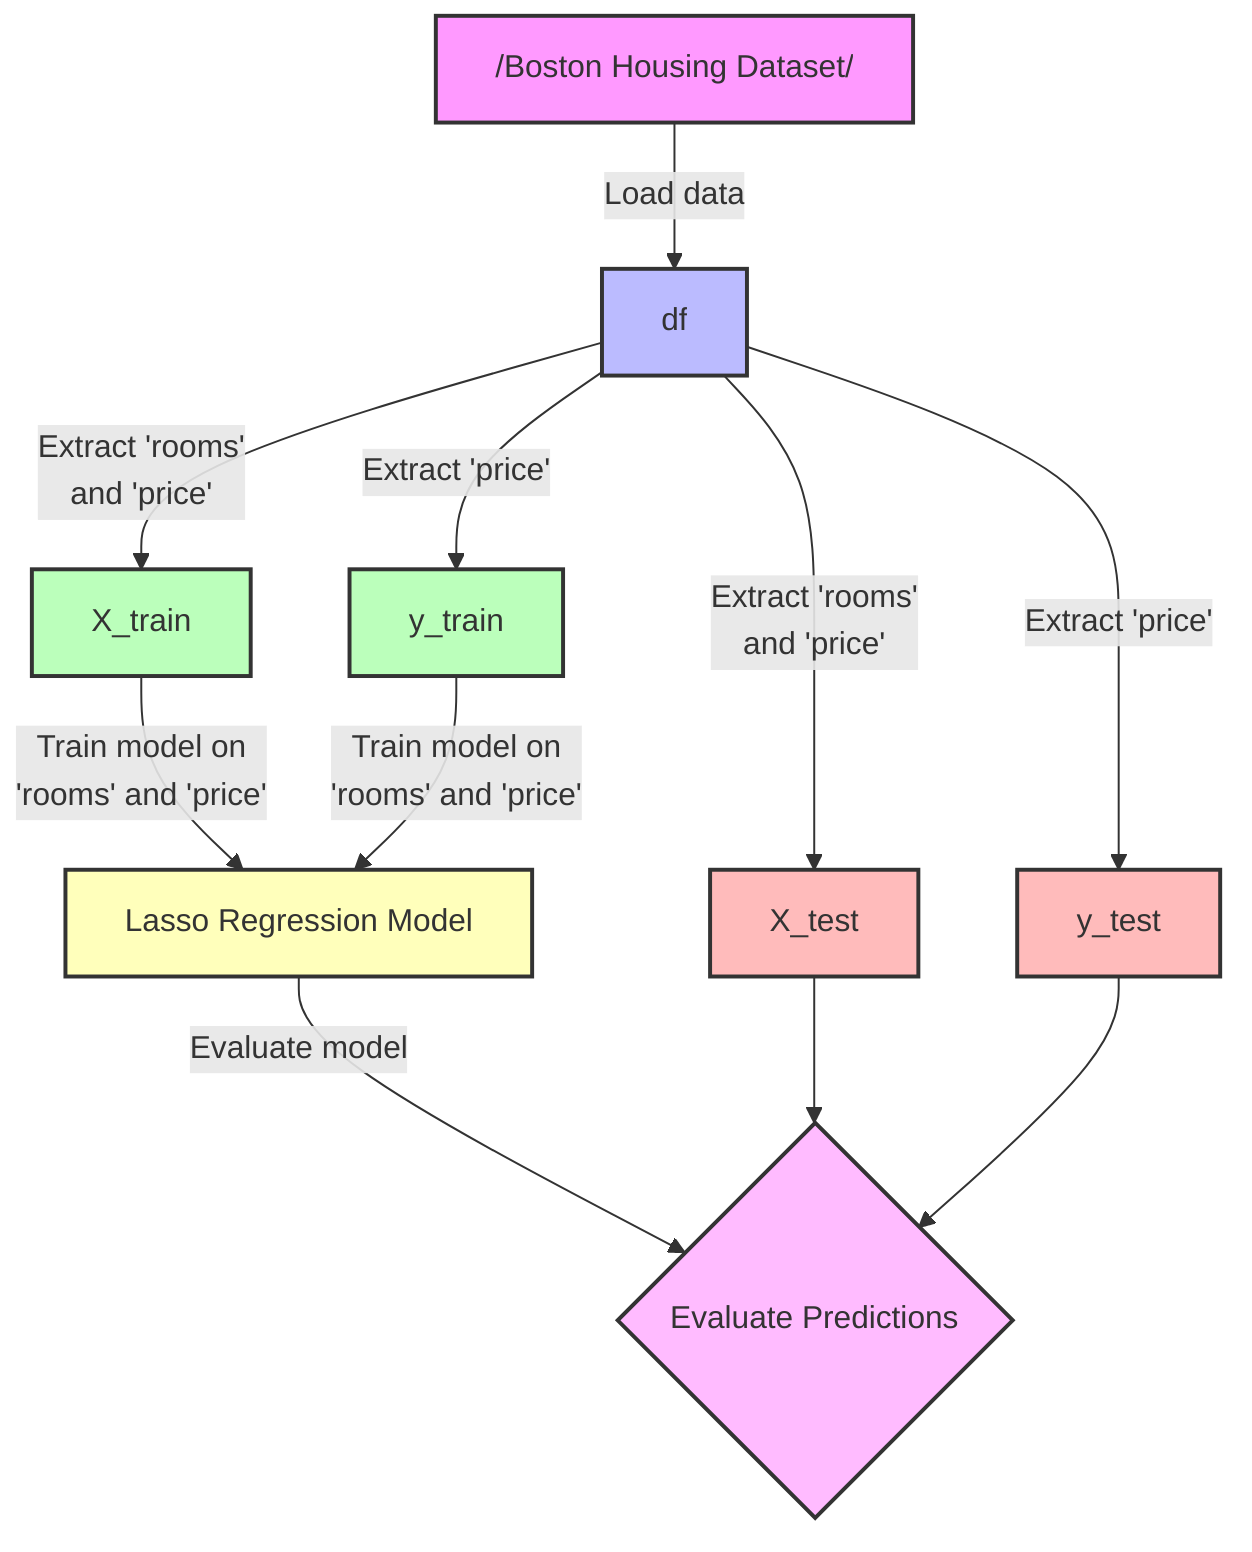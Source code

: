 flowchart TD
    %% Data Source Node
    A["/Boston Housing Dataset/"] -->|Load data| B[df]

    %% Data Preparation Nodes
    B[df] -->|Extract 'rooms'<br>and 'price'| C[X_train]
    B[df] -->|Extract 'rooms'<br>and 'price'| D[X_test]
    B[df] -->|Extract 'price'| E[y_train]
    B[df] -->|Extract 'price'| F[y_test]

    %% Model Training Node
    C[X_train] -->|Train model on<br>'rooms' and 'price'| G[Lasso Regression Model]
    E[y_train] -->|Train model on<br>'rooms' and 'price'| G

    %% Model Evaluation Node
    G -->|Evaluate model| H{Evaluate Predictions}
    D[X_test] --> H
    F[y_test] --> H

    %% Explanation
    A:::dataSource
    B:::dataNode
    C:::trainSet
    D:::testSet
    E:::trainSet
    F:::testSet
    G:::model
    H:::evaluation

    %% Styles and Annotations
    classDef dataSource fill:#f9f,stroke:#333,stroke-width:2px;
    classDef dataNode fill:#bbf,stroke:#333,stroke-width:2px;
    classDef trainSet fill:#bfb,stroke:#333,stroke-width:2px;
    classDef testSet fill:#fbb,stroke:#333,stroke-width:2px;
    classDef model fill:#ffb,stroke:#333,stroke-width:2px;
    classDef evaluation fill:#fbf,stroke:#333,stroke-width:2px;